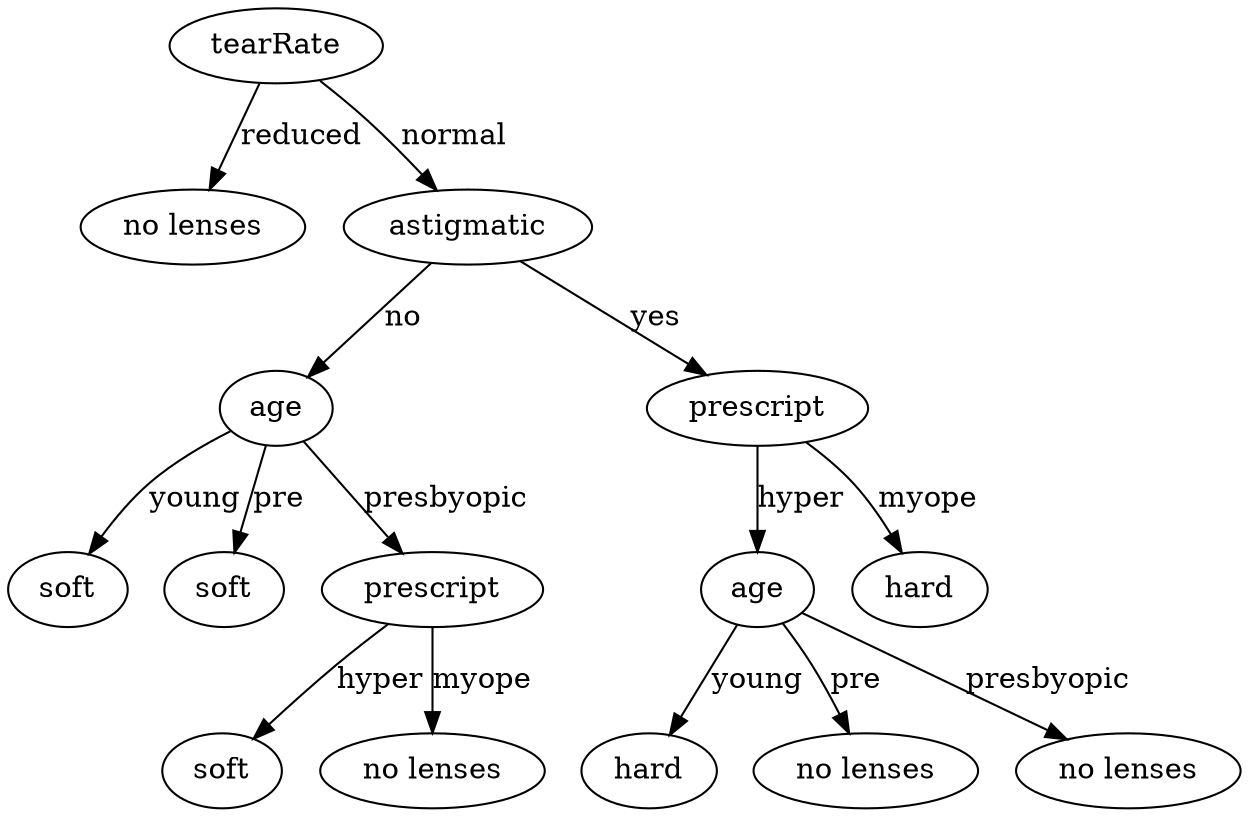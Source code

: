 digraph decision_tree {
    "99d3b650-7557-420c-be5f-037403909eef" [label="tearRate"];
    "ccf5c62e-14ca-4cef-9525-4b8f026622dc" [label="no lenses"];
    "6a72f3f9-51ce-4433-b052-34765c65a61e" [label="astigmatic"];
    "91ea78df-9cfd-4334-a592-1c8b3c193f0d" [label="age"];
    "b5d2e2b7-241b-4c46-a56b-61ba9a1e7678" [label="soft"];
    "62193a33-c49d-4bce-b820-1613685e09ce" [label="soft"];
    "01240d64-7b96-40fc-9a4b-185cc0fca9d6" [label="prescript"];
    "5571119a-43b5-414e-9bf5-c9c62a9dee8c" [label="soft"];
    "087246f9-495f-44ef-8ea0-5043b238c1c1" [label="no lenses"];
    "c0b04ca3-692d-4498-8292-165ed4997ce5" [label="prescript"];
    "8f6cfe1f-a0ea-46de-a456-f3f8b35bca8d" [label="age"];
    "4d2b5c7f-e85e-4d44-8da9-0d88de048430" [label="hard"];
    "cdc375a5-561f-48c9-a847-ccc73f1cc44c" [label="no lenses"];
    "4600fda0-b8a8-45cc-8174-d554de9b7e84" [label="no lenses"];
    "08a19fa5-952c-4ab3-a283-dbfe2e3e5870" [label="hard"];
    "99d3b650-7557-420c-be5f-037403909eef" -> "ccf5c62e-14ca-4cef-9525-4b8f026622dc" [label="reduced"];
    "99d3b650-7557-420c-be5f-037403909eef" -> "6a72f3f9-51ce-4433-b052-34765c65a61e" [label="normal"];
    "6a72f3f9-51ce-4433-b052-34765c65a61e" -> "91ea78df-9cfd-4334-a592-1c8b3c193f0d" [label="no"];
    "91ea78df-9cfd-4334-a592-1c8b3c193f0d" -> "b5d2e2b7-241b-4c46-a56b-61ba9a1e7678" [label="young"];
    "91ea78df-9cfd-4334-a592-1c8b3c193f0d" -> "62193a33-c49d-4bce-b820-1613685e09ce" [label="pre"];
    "91ea78df-9cfd-4334-a592-1c8b3c193f0d" -> "01240d64-7b96-40fc-9a4b-185cc0fca9d6" [label="presbyopic"];
    "01240d64-7b96-40fc-9a4b-185cc0fca9d6" -> "5571119a-43b5-414e-9bf5-c9c62a9dee8c" [label="hyper"];
    "01240d64-7b96-40fc-9a4b-185cc0fca9d6" -> "087246f9-495f-44ef-8ea0-5043b238c1c1" [label="myope"];
    "6a72f3f9-51ce-4433-b052-34765c65a61e" -> "c0b04ca3-692d-4498-8292-165ed4997ce5" [label="yes"];
    "c0b04ca3-692d-4498-8292-165ed4997ce5" -> "8f6cfe1f-a0ea-46de-a456-f3f8b35bca8d" [label="hyper"];
    "8f6cfe1f-a0ea-46de-a456-f3f8b35bca8d" -> "4d2b5c7f-e85e-4d44-8da9-0d88de048430" [label="young"];
    "8f6cfe1f-a0ea-46de-a456-f3f8b35bca8d" -> "cdc375a5-561f-48c9-a847-ccc73f1cc44c" [label="pre"];
    "8f6cfe1f-a0ea-46de-a456-f3f8b35bca8d" -> "4600fda0-b8a8-45cc-8174-d554de9b7e84" [label="presbyopic"];
    "c0b04ca3-692d-4498-8292-165ed4997ce5" -> "08a19fa5-952c-4ab3-a283-dbfe2e3e5870" [label="myope"];
}